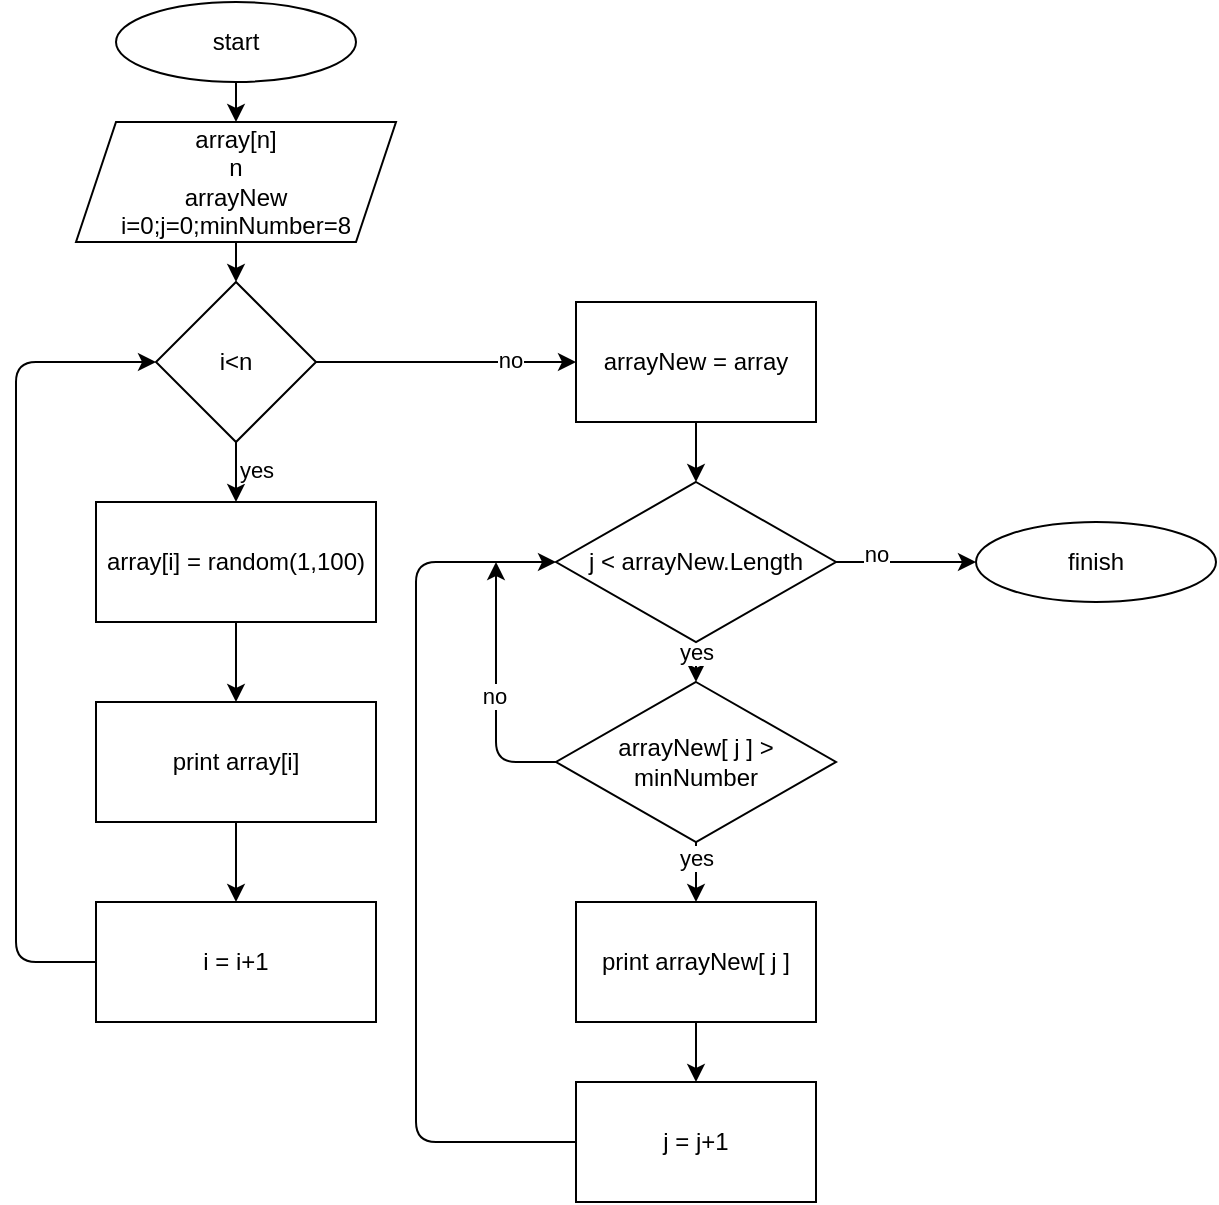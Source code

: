 <mxfile>
    <diagram id="UxCrq8BVMORazPkTX7EI" name="Страница 1">
        <mxGraphModel dx="810" dy="1588" grid="1" gridSize="10" guides="1" tooltips="1" connect="1" arrows="1" fold="1" page="1" pageScale="1" pageWidth="827" pageHeight="1169" math="0" shadow="0">
            <root>
                <mxCell id="0"/>
                <mxCell id="1" parent="0"/>
                <mxCell id="33" style="edgeStyle=none;html=1;entryX=0.5;entryY=0;entryDx=0;entryDy=0;" edge="1" parent="1" source="34" target="36">
                    <mxGeometry relative="1" as="geometry"/>
                </mxCell>
                <mxCell id="34" value="start" style="ellipse;whiteSpace=wrap;html=1;" vertex="1" parent="1">
                    <mxGeometry x="130" y="-1120" width="120" height="40" as="geometry"/>
                </mxCell>
                <mxCell id="35" style="edgeStyle=none;html=1;entryX=0.5;entryY=0;entryDx=0;entryDy=0;" edge="1" parent="1" source="36" target="41">
                    <mxGeometry relative="1" as="geometry"/>
                </mxCell>
                <mxCell id="36" value="array[n]&lt;br&gt;n&lt;br&gt;arrayNew&lt;br&gt;i=0;j=0;minNumber=8" style="shape=parallelogram;perimeter=parallelogramPerimeter;whiteSpace=wrap;html=1;fixedSize=1;" vertex="1" parent="1">
                    <mxGeometry x="110" y="-1060" width="160" height="60" as="geometry"/>
                </mxCell>
                <mxCell id="37" style="edgeStyle=none;html=1;entryX=0.5;entryY=0;entryDx=0;entryDy=0;" edge="1" parent="1" source="41" target="43">
                    <mxGeometry relative="1" as="geometry">
                        <mxPoint x="190" y="-830" as="targetPoint"/>
                    </mxGeometry>
                </mxCell>
                <mxCell id="38" value="yes" style="edgeLabel;html=1;align=center;verticalAlign=middle;resizable=0;points=[];" vertex="1" connectable="0" parent="37">
                    <mxGeometry x="-0.078" y="10" relative="1" as="geometry">
                        <mxPoint as="offset"/>
                    </mxGeometry>
                </mxCell>
                <mxCell id="39" style="edgeStyle=none;html=1;entryX=0;entryY=0.5;entryDx=0;entryDy=0;" edge="1" parent="1" source="41" target="49">
                    <mxGeometry relative="1" as="geometry">
                        <mxPoint x="280" y="-950" as="targetPoint"/>
                    </mxGeometry>
                </mxCell>
                <mxCell id="40" value="no" style="edgeLabel;html=1;align=center;verticalAlign=middle;resizable=0;points=[];" vertex="1" connectable="0" parent="39">
                    <mxGeometry x="0.493" y="1" relative="1" as="geometry">
                        <mxPoint as="offset"/>
                    </mxGeometry>
                </mxCell>
                <mxCell id="41" value="i&amp;lt;n" style="rhombus;whiteSpace=wrap;html=1;" vertex="1" parent="1">
                    <mxGeometry x="150" y="-980" width="80" height="80" as="geometry"/>
                </mxCell>
                <mxCell id="42" style="edgeStyle=none;html=1;entryX=0.5;entryY=0;entryDx=0;entryDy=0;" edge="1" parent="1" source="43" target="45">
                    <mxGeometry relative="1" as="geometry"/>
                </mxCell>
                <mxCell id="43" value="array[i] = random(1,100)" style="rounded=0;whiteSpace=wrap;html=1;" vertex="1" parent="1">
                    <mxGeometry x="120" y="-870" width="140" height="60" as="geometry"/>
                </mxCell>
                <mxCell id="44" style="edgeStyle=none;html=1;entryX=0.5;entryY=0;entryDx=0;entryDy=0;" edge="1" parent="1" source="45" target="47">
                    <mxGeometry relative="1" as="geometry">
                        <mxPoint x="190" y="-760" as="targetPoint"/>
                    </mxGeometry>
                </mxCell>
                <mxCell id="45" value="print array[i]" style="rounded=0;whiteSpace=wrap;html=1;" vertex="1" parent="1">
                    <mxGeometry x="120" y="-770" width="140" height="60" as="geometry"/>
                </mxCell>
                <mxCell id="46" style="edgeStyle=none;html=1;entryX=0;entryY=0.5;entryDx=0;entryDy=0;" edge="1" parent="1" source="47" target="41">
                    <mxGeometry relative="1" as="geometry">
                        <Array as="points">
                            <mxPoint x="80" y="-640"/>
                            <mxPoint x="80" y="-830"/>
                            <mxPoint x="80" y="-940"/>
                        </Array>
                    </mxGeometry>
                </mxCell>
                <mxCell id="47" value="i = i+1" style="rounded=0;whiteSpace=wrap;html=1;" vertex="1" parent="1">
                    <mxGeometry x="120" y="-670" width="140" height="60" as="geometry"/>
                </mxCell>
                <mxCell id="48" style="edgeStyle=none;html=1;entryX=0.5;entryY=0;entryDx=0;entryDy=0;" edge="1" parent="1" source="49" target="54">
                    <mxGeometry relative="1" as="geometry"/>
                </mxCell>
                <mxCell id="49" value="arrayNew = array" style="rounded=0;whiteSpace=wrap;html=1;" vertex="1" parent="1">
                    <mxGeometry x="360" y="-970" width="120" height="60" as="geometry"/>
                </mxCell>
                <mxCell id="50" style="edgeStyle=none;html=1;entryX=0.5;entryY=0;entryDx=0;entryDy=0;" edge="1" parent="1" source="54" target="59">
                    <mxGeometry relative="1" as="geometry"/>
                </mxCell>
                <mxCell id="51" value="yes" style="edgeLabel;html=1;align=center;verticalAlign=middle;resizable=0;points=[];" vertex="1" connectable="0" parent="50">
                    <mxGeometry x="-0.547" relative="1" as="geometry">
                        <mxPoint as="offset"/>
                    </mxGeometry>
                </mxCell>
                <mxCell id="52" style="edgeStyle=none;html=1;entryX=0;entryY=0.5;entryDx=0;entryDy=0;" edge="1" parent="1" source="54" target="64">
                    <mxGeometry relative="1" as="geometry">
                        <mxPoint x="560" y="-850" as="targetPoint"/>
                    </mxGeometry>
                </mxCell>
                <mxCell id="53" value="no" style="edgeLabel;html=1;align=center;verticalAlign=middle;resizable=0;points=[];" vertex="1" connectable="0" parent="52">
                    <mxGeometry x="-0.428" y="4" relative="1" as="geometry">
                        <mxPoint as="offset"/>
                    </mxGeometry>
                </mxCell>
                <mxCell id="54" value="j &amp;lt; arrayNew.Length" style="rhombus;whiteSpace=wrap;html=1;" vertex="1" parent="1">
                    <mxGeometry x="350" y="-880" width="140" height="80" as="geometry"/>
                </mxCell>
                <mxCell id="55" style="edgeStyle=none;html=1;entryX=0.5;entryY=0;entryDx=0;entryDy=0;" edge="1" parent="1" source="59" target="61">
                    <mxGeometry relative="1" as="geometry"/>
                </mxCell>
                <mxCell id="56" value="yes" style="edgeLabel;html=1;align=center;verticalAlign=middle;resizable=0;points=[];" vertex="1" connectable="0" parent="55">
                    <mxGeometry x="-0.456" relative="1" as="geometry">
                        <mxPoint as="offset"/>
                    </mxGeometry>
                </mxCell>
                <mxCell id="57" style="edgeStyle=none;html=1;" edge="1" parent="1" source="59">
                    <mxGeometry relative="1" as="geometry">
                        <mxPoint x="320" y="-840" as="targetPoint"/>
                        <Array as="points">
                            <mxPoint x="320" y="-740"/>
                        </Array>
                    </mxGeometry>
                </mxCell>
                <mxCell id="58" value="no" style="edgeLabel;html=1;align=center;verticalAlign=middle;resizable=0;points=[];" vertex="1" connectable="0" parent="57">
                    <mxGeometry x="-0.022" y="1" relative="1" as="geometry">
                        <mxPoint as="offset"/>
                    </mxGeometry>
                </mxCell>
                <mxCell id="59" value="arrayNew[ j ] &amp;gt; minNumber" style="rhombus;whiteSpace=wrap;html=1;" vertex="1" parent="1">
                    <mxGeometry x="350" y="-780" width="140" height="80" as="geometry"/>
                </mxCell>
                <mxCell id="60" style="edgeStyle=none;html=1;entryX=0.5;entryY=0;entryDx=0;entryDy=0;" edge="1" parent="1" source="61" target="63">
                    <mxGeometry relative="1" as="geometry"/>
                </mxCell>
                <mxCell id="61" value="print arrayNew[ j ]" style="rounded=0;whiteSpace=wrap;html=1;" vertex="1" parent="1">
                    <mxGeometry x="360" y="-670" width="120" height="60" as="geometry"/>
                </mxCell>
                <mxCell id="62" style="edgeStyle=none;html=1;entryX=0;entryY=0.5;entryDx=0;entryDy=0;" edge="1" parent="1" source="63" target="54">
                    <mxGeometry relative="1" as="geometry">
                        <Array as="points">
                            <mxPoint x="280" y="-550"/>
                            <mxPoint x="280" y="-840"/>
                        </Array>
                    </mxGeometry>
                </mxCell>
                <mxCell id="63" value="j = j+1" style="rounded=0;whiteSpace=wrap;html=1;" vertex="1" parent="1">
                    <mxGeometry x="360" y="-580" width="120" height="60" as="geometry"/>
                </mxCell>
                <mxCell id="64" value="finish" style="ellipse;whiteSpace=wrap;html=1;" vertex="1" parent="1">
                    <mxGeometry x="560" y="-860" width="120" height="40" as="geometry"/>
                </mxCell>
            </root>
        </mxGraphModel>
    </diagram>
</mxfile>